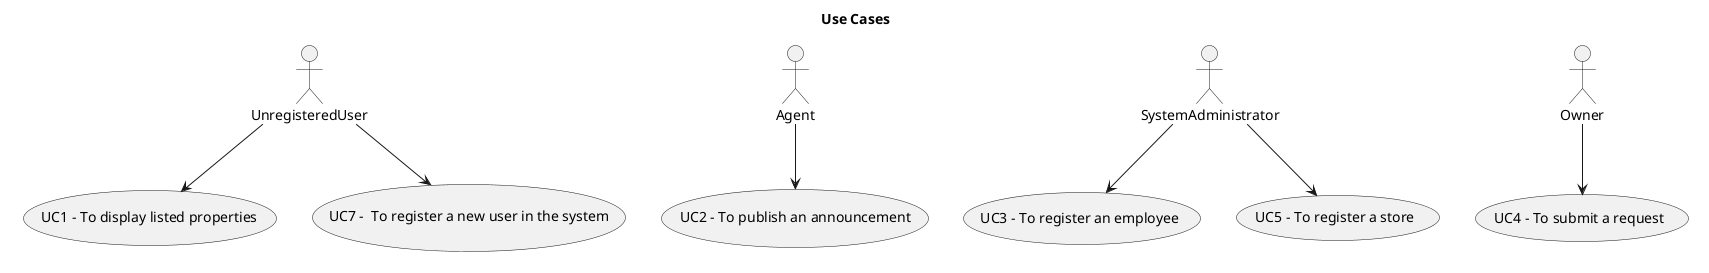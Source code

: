 @startuml
'skinparam monochrome true
skinparam packageStyle rectangle
'skinparam shadowing false

skinparam rectangle{
    BorderColor white
}

'title Use Case Diagram Example

top to bottom direction

rectangle "Use Cases" as usecases{

    usecase "UC4 - To submit a request" as UC4
    Owner --> UC4
    usecase "UC3 - To register an employee" as UC3
    SystemAdministrator --> UC3
    usecase "UC5 - To register a store" as UC5
    SystemAdministrator --> UC5
    usecase "UC2 - To publish an announcement" as UC2
    Agent --> UC2
    usecase "UC1 - To display listed properties" as UC1
    UnregisteredUser --> UC1
    usecase "UC7 -  To register a new user in the system" as UC7
      UnregisteredUser --> UC7


    }


@enduml